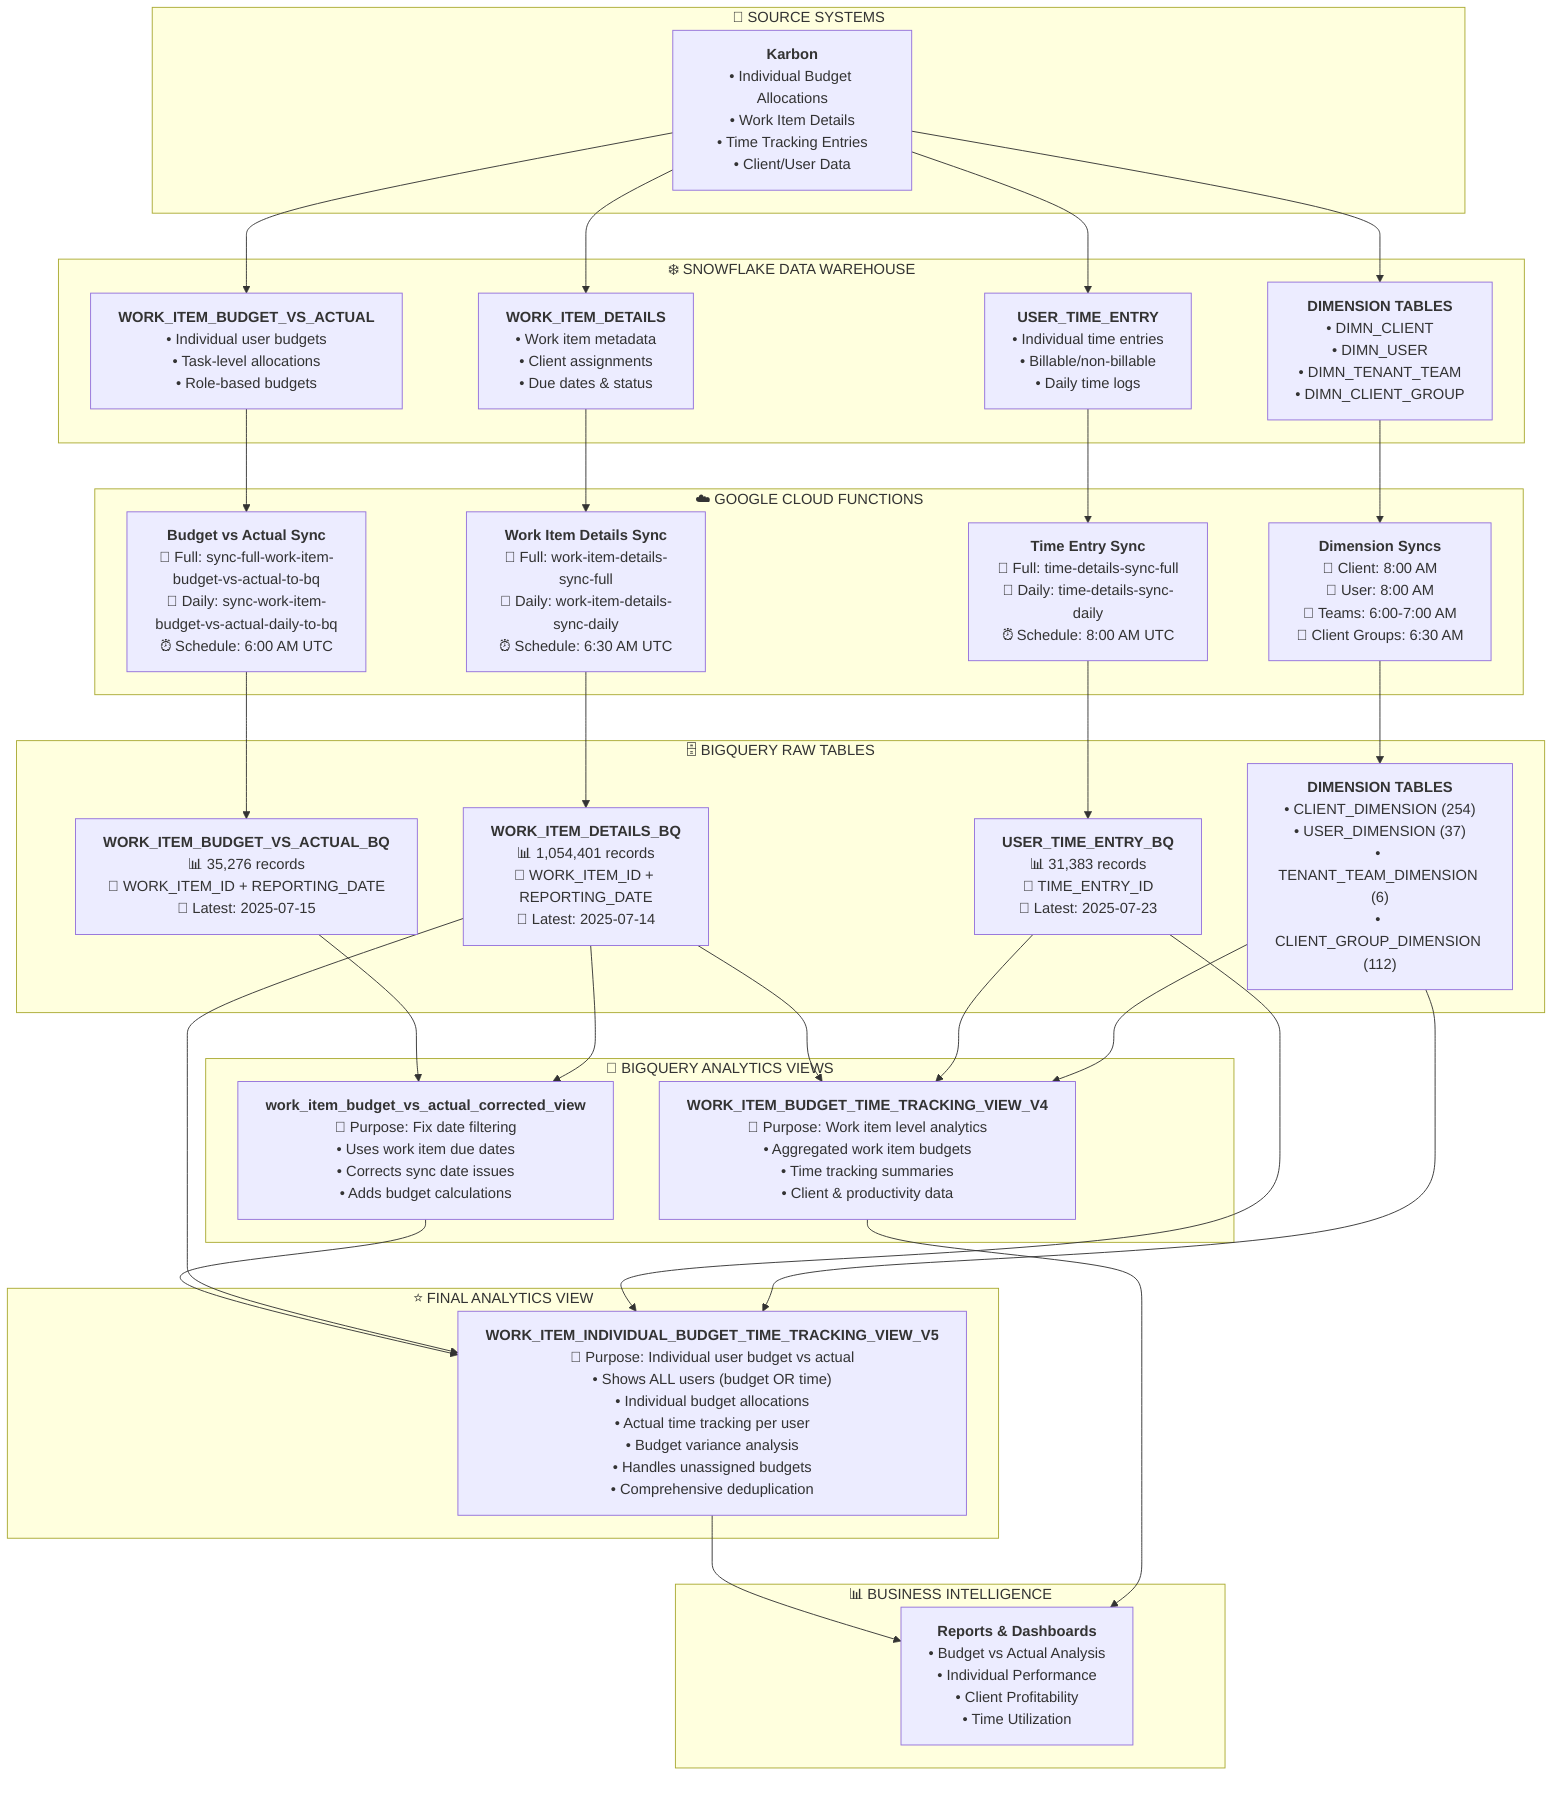 graph TB
    subgraph "🏢 SOURCE SYSTEMS"
        K["<b>Karbon</b><br/>• Individual Budget Allocations<br/>• Work Item Details<br/>• Time Tracking Entries<br/>• Client/User Data"]
    end
    
    subgraph "❄️ SNOWFLAKE DATA WAREHOUSE"
        SF_BVA["<b>WORK_ITEM_BUDGET_VS_ACTUAL</b><br/>• Individual user budgets<br/>• Task-level allocations<br/>• Role-based budgets"]
        SF_WD["<b>WORK_ITEM_DETAILS</b><br/>• Work item metadata<br/>• Client assignments<br/>• Due dates & status"]
        SF_TE["<b>USER_TIME_ENTRY</b><br/>• Individual time entries<br/>• Billable/non-billable<br/>• Daily time logs"]
        SF_DIM["<b>DIMENSION TABLES</b><br/>• DIMN_CLIENT<br/>• DIMN_USER<br/>• DIMN_TENANT_TEAM<br/>• DIMN_CLIENT_GROUP"]
    end
    
    subgraph "☁️ GOOGLE CLOUD FUNCTIONS"
        CF_BVA["<b>Budget vs Actual Sync</b><br/>🔄 Full: sync-full-work-item-budget-vs-actual-to-bq<br/>📅 Daily: sync-work-item-budget-vs-actual-daily-to-bq<br/>⏰ Schedule: 6:00 AM UTC"]
        CF_WD["<b>Work Item Details Sync</b><br/>🔄 Full: work-item-details-sync-full<br/>📅 Daily: work-item-details-sync-daily<br/>⏰ Schedule: 6:30 AM UTC"]
        CF_TE["<b>Time Entry Sync</b><br/>🔄 Full: time-details-sync-full<br/>📅 Daily: time-details-sync-daily<br/>⏰ Schedule: 8:00 AM UTC"]
        CF_DIM["<b>Dimension Syncs</b><br/>📅 Client: 8:00 AM<br/>📅 User: 8:00 AM<br/>📅 Teams: 6:00-7:00 AM<br/>📅 Client Groups: 6:30 AM"]
    end
    
    subgraph "🗄️ BIGQUERY RAW TABLES"
        BQ_BVA["<b>WORK_ITEM_BUDGET_VS_ACTUAL_BQ</b><br/>📊 35,276 records<br/>🔑 WORK_ITEM_ID + REPORTING_DATE<br/>📅 Latest: 2025-07-15"]
        BQ_WD["<b>WORK_ITEM_DETAILS_BQ</b><br/>📊 1,054,401 records<br/>🔑 WORK_ITEM_ID + REPORTING_DATE<br/>📅 Latest: 2025-07-14"]
        BQ_TE["<b>USER_TIME_ENTRY_BQ</b><br/>📊 31,383 records<br/>🔑 TIME_ENTRY_ID<br/>📅 Latest: 2025-07-23"]
        BQ_DIM["<b>DIMENSION TABLES</b><br/>• CLIENT_DIMENSION (254)<br/>• USER_DIMENSION (37)<br/>• TENANT_TEAM_DIMENSION (6)<br/>• CLIENT_GROUP_DIMENSION (112)"]
    end
    
    subgraph "🔄 BIGQUERY ANALYTICS VIEWS"
        BQ_CV["<b>work_item_budget_vs_actual_corrected_view</b><br/>🎯 Purpose: Fix date filtering<br/>• Uses work item due dates<br/>• Corrects sync date issues<br/>• Adds budget calculations"]
        BQ_V4["<b>WORK_ITEM_BUDGET_TIME_TRACKING_VIEW_V4</b><br/>🎯 Purpose: Work item level analytics<br/>• Aggregated work item budgets<br/>• Time tracking summaries<br/>• Client & productivity data"]
    end
    
    subgraph "⭐ FINAL ANALYTICS VIEW"
        BQ_V5["<b>WORK_ITEM_INDIVIDUAL_BUDGET_TIME_TRACKING_VIEW_V5</b><br/>🎯 Purpose: Individual user budget vs actual<br/>• Shows ALL users (budget OR time)<br/>• Individual budget allocations<br/>• Actual time tracking per user<br/>• Budget variance analysis<br/>• Handles unassigned budgets<br/>• Comprehensive deduplication"]
    end
    
    subgraph "📊 BUSINESS INTELLIGENCE"
        RPT["<b>Reports & Dashboards</b><br/>• Budget vs Actual Analysis<br/>• Individual Performance<br/>• Client Profitability<br/>• Time Utilization"]
    end
    
    K --> SF_BVA
    K --> SF_WD
    K --> SF_TE
    K --> SF_DIM
    
    SF_BVA --> CF_BVA
    SF_WD --> CF_WD
    SF_TE --> CF_TE
    SF_DIM --> CF_DIM
    
    CF_BVA --> BQ_BVA
    CF_WD --> BQ_WD
    CF_TE --> BQ_TE
    CF_DIM --> BQ_DIM
    
    BQ_BVA --> BQ_CV
    BQ_WD --> BQ_CV
    BQ_CV --> BQ_V5
    BQ_WD --> BQ_V5
    BQ_TE --> BQ_V5
    BQ_DIM --> BQ_V5
    
    BQ_WD --> BQ_V4
    BQ_TE --> BQ_V4
    BQ_DIM --> BQ_V4
    
    BQ_V5 --> RPT
    BQ_V4 --> RPT